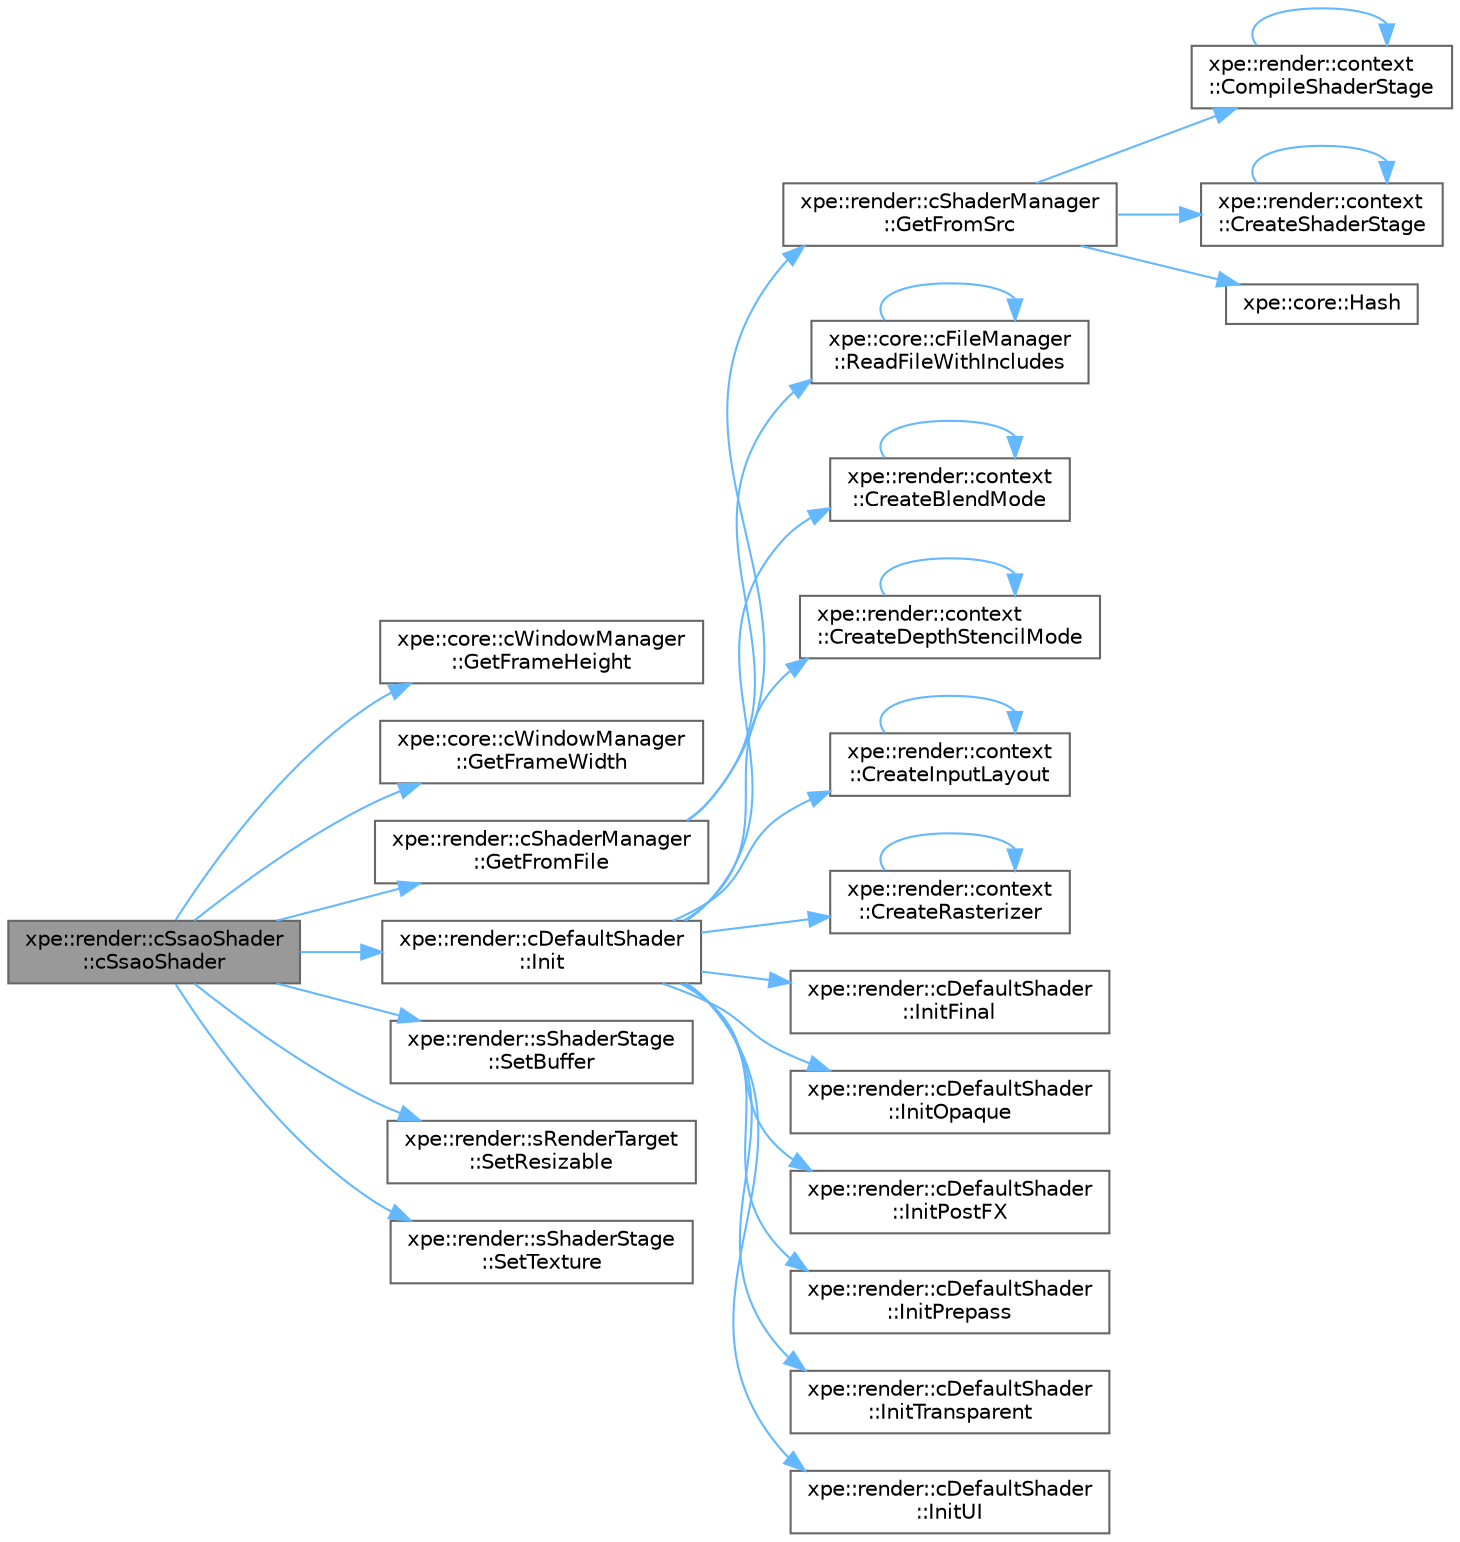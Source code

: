 digraph "xpe::render::cSsaoShader::cSsaoShader"
{
 // LATEX_PDF_SIZE
  bgcolor="transparent";
  edge [fontname=Helvetica,fontsize=10,labelfontname=Helvetica,labelfontsize=10];
  node [fontname=Helvetica,fontsize=10,shape=box,height=0.2,width=0.4];
  rankdir="LR";
  Node1 [id="Node000001",label="xpe::render::cSsaoShader\l::cSsaoShader",height=0.2,width=0.4,color="gray40", fillcolor="grey60", style="filled", fontcolor="black",tooltip=" "];
  Node1 -> Node2 [id="edge1_Node000001_Node000002",color="steelblue1",style="solid",tooltip=" "];
  Node2 [id="Node000002",label="xpe::core::cWindowManager\l::GetFrameHeight",height=0.2,width=0.4,color="grey40", fillcolor="white", style="filled",URL="$classxpe_1_1core_1_1c_window_manager.html#a880f8bbce61c69fd26da08b2134f455e",tooltip=" "];
  Node1 -> Node3 [id="edge2_Node000001_Node000003",color="steelblue1",style="solid",tooltip=" "];
  Node3 [id="Node000003",label="xpe::core::cWindowManager\l::GetFrameWidth",height=0.2,width=0.4,color="grey40", fillcolor="white", style="filled",URL="$classxpe_1_1core_1_1c_window_manager.html#a895d5b1c7978ec07a7561a7b4f3ef5c7",tooltip=" "];
  Node1 -> Node4 [id="edge3_Node000001_Node000004",color="steelblue1",style="solid",tooltip=" "];
  Node4 [id="Node000004",label="xpe::render::cShaderManager\l::GetFromFile",height=0.2,width=0.4,color="grey40", fillcolor="white", style="filled",URL="$classxpe_1_1render_1_1c_shader_manager.html#a97a6e32b351d6afb063039f115b55ae7",tooltip=" "];
  Node4 -> Node5 [id="edge4_Node000004_Node000005",color="steelblue1",style="solid",tooltip=" "];
  Node5 [id="Node000005",label="xpe::render::cShaderManager\l::GetFromSrc",height=0.2,width=0.4,color="grey40", fillcolor="white", style="filled",URL="$classxpe_1_1render_1_1c_shader_manager.html#a118920e0723385c43912ddc9ac7441d7",tooltip=" "];
  Node5 -> Node6 [id="edge5_Node000005_Node000006",color="steelblue1",style="solid",tooltip=" "];
  Node6 [id="Node000006",label="xpe::render::context\l::CompileShaderStage",height=0.2,width=0.4,color="grey40", fillcolor="white", style="filled",URL="$namespacexpe_1_1render_1_1context.html#a816f76047d559204c31d48f1d3d443db",tooltip=" "];
  Node6 -> Node6 [id="edge6_Node000006_Node000006",color="steelblue1",style="solid",tooltip=" "];
  Node5 -> Node7 [id="edge7_Node000005_Node000007",color="steelblue1",style="solid",tooltip=" "];
  Node7 [id="Node000007",label="xpe::render::context\l::CreateShaderStage",height=0.2,width=0.4,color="grey40", fillcolor="white", style="filled",URL="$namespacexpe_1_1render_1_1context.html#ac9189ce9a5381facd88c5277f912f364",tooltip=" "];
  Node7 -> Node7 [id="edge8_Node000007_Node000007",color="steelblue1",style="solid",tooltip=" "];
  Node5 -> Node8 [id="edge9_Node000005_Node000008",color="steelblue1",style="solid",tooltip=" "];
  Node8 [id="Node000008",label="xpe::core::Hash",height=0.2,width=0.4,color="grey40", fillcolor="white", style="filled",URL="$namespacexpe_1_1core.html#a21084dba4baabe2a8da4ee568572f6da",tooltip=" "];
  Node4 -> Node9 [id="edge10_Node000004_Node000009",color="steelblue1",style="solid",tooltip=" "];
  Node9 [id="Node000009",label="xpe::core::cFileManager\l::ReadFileWithIncludes",height=0.2,width=0.4,color="grey40", fillcolor="white", style="filled",URL="$classxpe_1_1core_1_1c_file_manager.html#a3026d07fbdb1dc19bc823cf2e474ba7d",tooltip=" "];
  Node9 -> Node9 [id="edge11_Node000009_Node000009",color="steelblue1",style="solid",tooltip=" "];
  Node1 -> Node10 [id="edge12_Node000001_Node000010",color="steelblue1",style="solid",tooltip=" "];
  Node10 [id="Node000010",label="xpe::render::cDefaultShader\l::Init",height=0.2,width=0.4,color="grey40", fillcolor="white", style="filled",URL="$classxpe_1_1render_1_1c_default_shader.html#ab70979a918380ad6b90ac6d020e23e56",tooltip=" "];
  Node10 -> Node11 [id="edge13_Node000010_Node000011",color="steelblue1",style="solid",tooltip=" "];
  Node11 [id="Node000011",label="xpe::render::context\l::CreateBlendMode",height=0.2,width=0.4,color="grey40", fillcolor="white", style="filled",URL="$namespacexpe_1_1render_1_1context.html#a6e395d4437f8c080f645a8437deef74b",tooltip=" "];
  Node11 -> Node11 [id="edge14_Node000011_Node000011",color="steelblue1",style="solid",tooltip=" "];
  Node10 -> Node12 [id="edge15_Node000010_Node000012",color="steelblue1",style="solid",tooltip=" "];
  Node12 [id="Node000012",label="xpe::render::context\l::CreateDepthStencilMode",height=0.2,width=0.4,color="grey40", fillcolor="white", style="filled",URL="$namespacexpe_1_1render_1_1context.html#a43e5278217efb8187a5cb8334b1757b1",tooltip=" "];
  Node12 -> Node12 [id="edge16_Node000012_Node000012",color="steelblue1",style="solid",tooltip=" "];
  Node10 -> Node13 [id="edge17_Node000010_Node000013",color="steelblue1",style="solid",tooltip=" "];
  Node13 [id="Node000013",label="xpe::render::context\l::CreateInputLayout",height=0.2,width=0.4,color="grey40", fillcolor="white", style="filled",URL="$namespacexpe_1_1render_1_1context.html#a8e934d5748d4d33b0280d303edacac7c",tooltip=" "];
  Node13 -> Node13 [id="edge18_Node000013_Node000013",color="steelblue1",style="solid",tooltip=" "];
  Node10 -> Node14 [id="edge19_Node000010_Node000014",color="steelblue1",style="solid",tooltip=" "];
  Node14 [id="Node000014",label="xpe::render::context\l::CreateRasterizer",height=0.2,width=0.4,color="grey40", fillcolor="white", style="filled",URL="$namespacexpe_1_1render_1_1context.html#a2d6162b82c3516e13585717877cdd810",tooltip=" "];
  Node14 -> Node14 [id="edge20_Node000014_Node000014",color="steelblue1",style="solid",tooltip=" "];
  Node10 -> Node15 [id="edge21_Node000010_Node000015",color="steelblue1",style="solid",tooltip=" "];
  Node15 [id="Node000015",label="xpe::render::cDefaultShader\l::InitFinal",height=0.2,width=0.4,color="grey40", fillcolor="white", style="filled",URL="$classxpe_1_1render_1_1c_default_shader.html#a94c9420cc3cee18454c9b0381a0c8303",tooltip=" "];
  Node10 -> Node16 [id="edge22_Node000010_Node000016",color="steelblue1",style="solid",tooltip=" "];
  Node16 [id="Node000016",label="xpe::render::cDefaultShader\l::InitOpaque",height=0.2,width=0.4,color="grey40", fillcolor="white", style="filled",URL="$classxpe_1_1render_1_1c_default_shader.html#a432663a9956bbd6b79fb46b6c5f70b92",tooltip=" "];
  Node10 -> Node17 [id="edge23_Node000010_Node000017",color="steelblue1",style="solid",tooltip=" "];
  Node17 [id="Node000017",label="xpe::render::cDefaultShader\l::InitPostFX",height=0.2,width=0.4,color="grey40", fillcolor="white", style="filled",URL="$classxpe_1_1render_1_1c_default_shader.html#ae7eae67faabb5d18b014aebbf9fef3f5",tooltip=" "];
  Node10 -> Node18 [id="edge24_Node000010_Node000018",color="steelblue1",style="solid",tooltip=" "];
  Node18 [id="Node000018",label="xpe::render::cDefaultShader\l::InitPrepass",height=0.2,width=0.4,color="grey40", fillcolor="white", style="filled",URL="$classxpe_1_1render_1_1c_default_shader.html#a113c277f6a3d283c6ace4e7fda913853",tooltip=" "];
  Node10 -> Node19 [id="edge25_Node000010_Node000019",color="steelblue1",style="solid",tooltip=" "];
  Node19 [id="Node000019",label="xpe::render::cDefaultShader\l::InitTransparent",height=0.2,width=0.4,color="grey40", fillcolor="white", style="filled",URL="$classxpe_1_1render_1_1c_default_shader.html#ad4f9480afbaccfd7f785e564b187c052",tooltip=" "];
  Node10 -> Node20 [id="edge26_Node000010_Node000020",color="steelblue1",style="solid",tooltip=" "];
  Node20 [id="Node000020",label="xpe::render::cDefaultShader\l::InitUI",height=0.2,width=0.4,color="grey40", fillcolor="white", style="filled",URL="$classxpe_1_1render_1_1c_default_shader.html#a5b9b2cb08e062a41083e5df13738f6be",tooltip=" "];
  Node1 -> Node21 [id="edge27_Node000001_Node000021",color="steelblue1",style="solid",tooltip=" "];
  Node21 [id="Node000021",label="xpe::render::sShaderStage\l::SetBuffer",height=0.2,width=0.4,color="grey40", fillcolor="white", style="filled",URL="$structxpe_1_1render_1_1s_shader_stage.html#acf471dfdf127b77268e9bcab19f8a6ba",tooltip=" "];
  Node1 -> Node22 [id="edge28_Node000001_Node000022",color="steelblue1",style="solid",tooltip=" "];
  Node22 [id="Node000022",label="xpe::render::sRenderTarget\l::SetResizable",height=0.2,width=0.4,color="grey40", fillcolor="white", style="filled",URL="$structxpe_1_1render_1_1s_render_target.html#a17f0a872aae3eb6370c290695e31b208",tooltip=" "];
  Node1 -> Node23 [id="edge29_Node000001_Node000023",color="steelblue1",style="solid",tooltip=" "];
  Node23 [id="Node000023",label="xpe::render::sShaderStage\l::SetTexture",height=0.2,width=0.4,color="grey40", fillcolor="white", style="filled",URL="$structxpe_1_1render_1_1s_shader_stage.html#a94e63af7ae74675f7fcb248f99dadca8",tooltip=" "];
}
